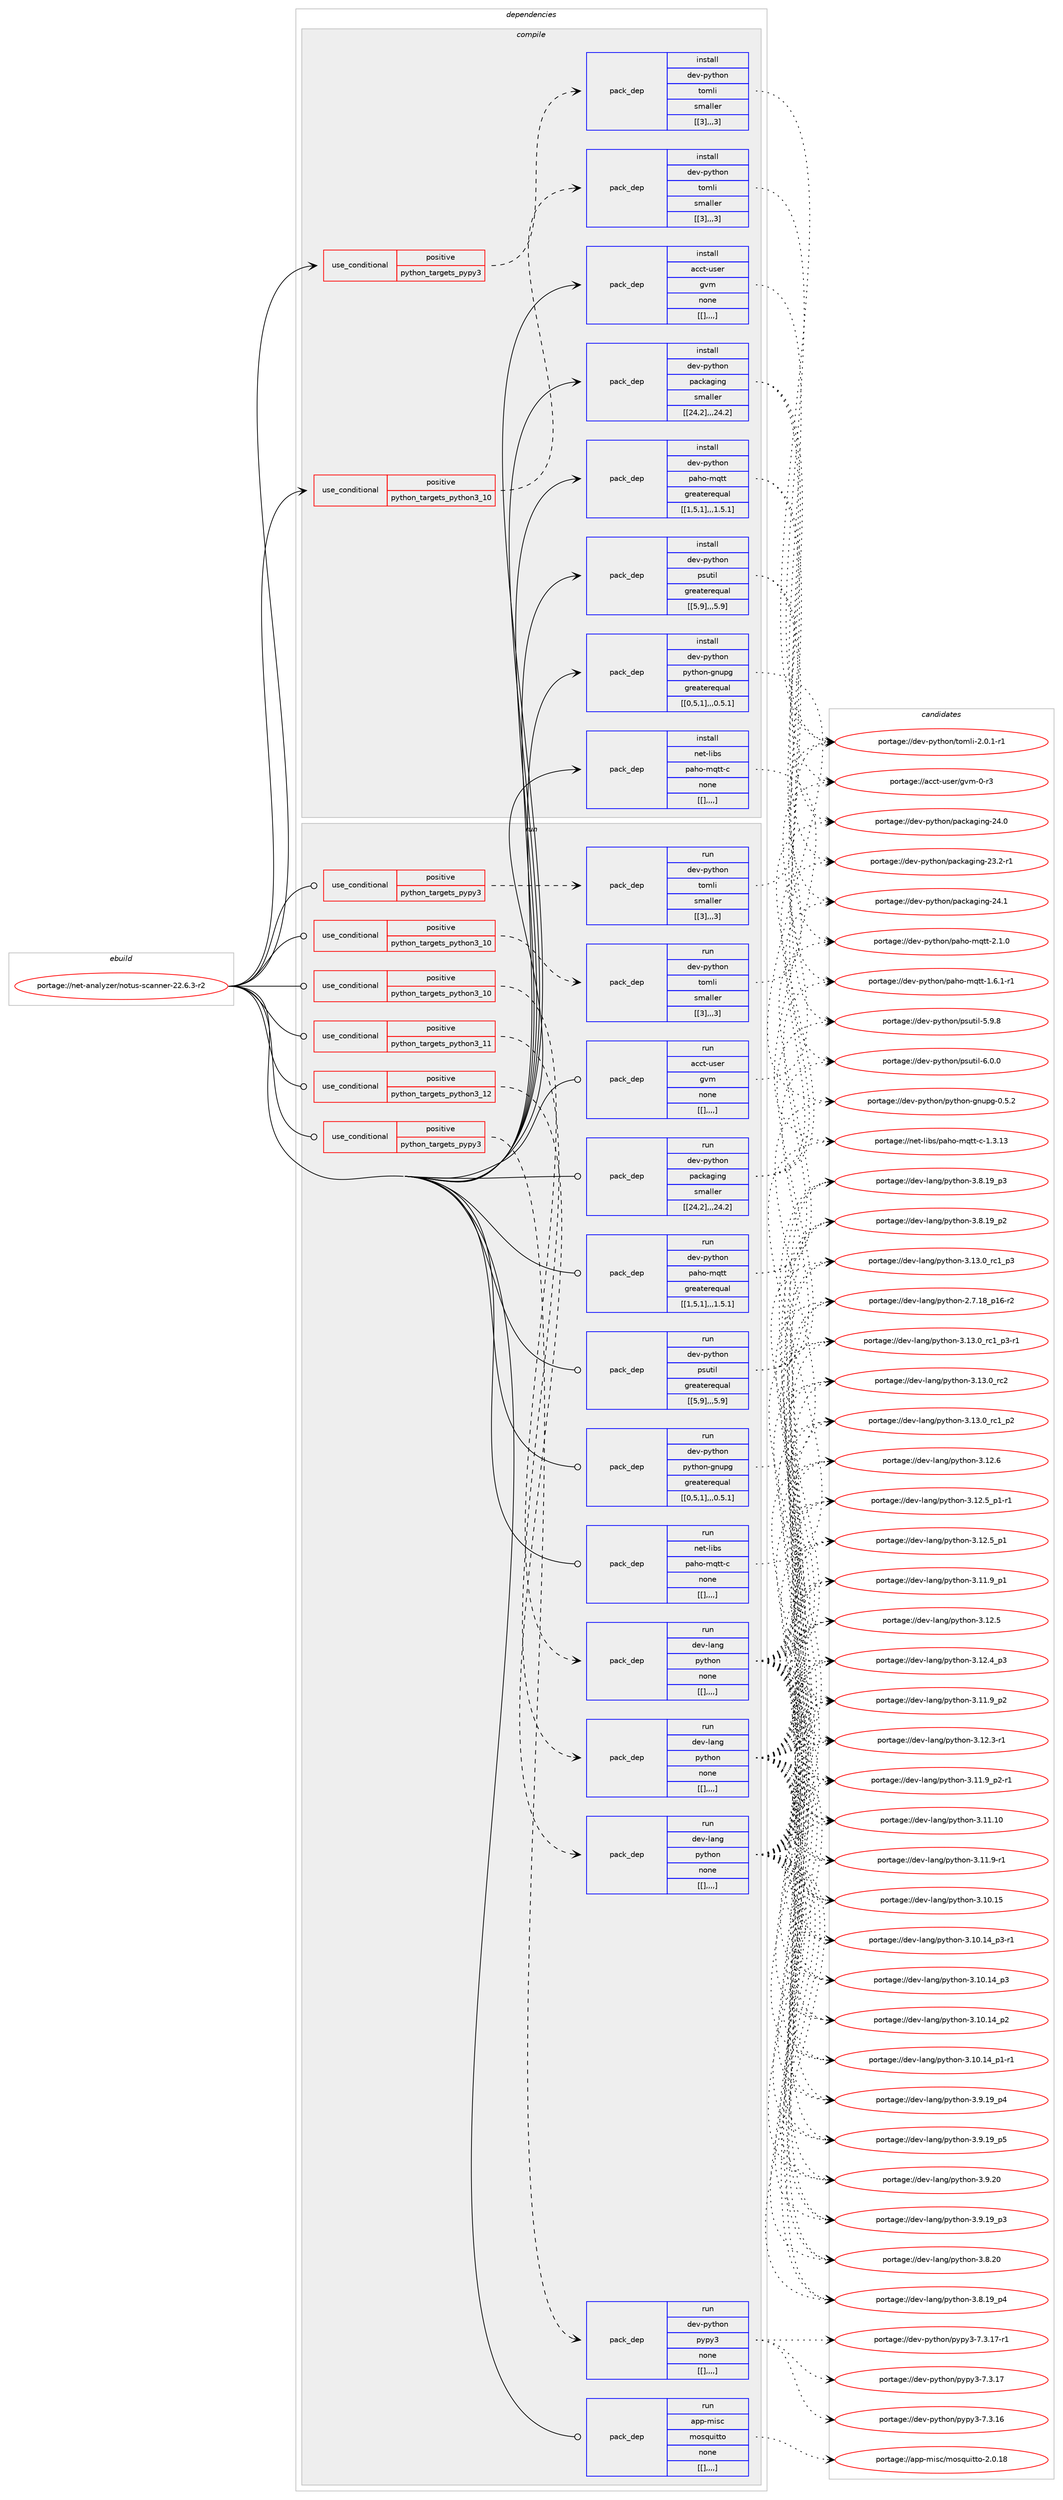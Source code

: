 digraph prolog {

# *************
# Graph options
# *************

newrank=true;
concentrate=true;
compound=true;
graph [rankdir=LR,fontname=Helvetica,fontsize=10,ranksep=1.5];#, ranksep=2.5, nodesep=0.2];
edge  [arrowhead=vee];
node  [fontname=Helvetica,fontsize=10];

# **********
# The ebuild
# **********

subgraph cluster_leftcol {
color=gray;
label=<<i>ebuild</i>>;
id [label="portage://net-analyzer/notus-scanner-22.6.3-r2", color=red, width=4, href="../net-analyzer/notus-scanner-22.6.3-r2.svg"];
}

# ****************
# The dependencies
# ****************

subgraph cluster_midcol {
color=gray;
label=<<i>dependencies</i>>;
subgraph cluster_compile {
fillcolor="#eeeeee";
style=filled;
label=<<i>compile</i>>;
subgraph cond92587 {
dependency359315 [label=<<TABLE BORDER="0" CELLBORDER="1" CELLSPACING="0" CELLPADDING="4"><TR><TD ROWSPAN="3" CELLPADDING="10">use_conditional</TD></TR><TR><TD>positive</TD></TR><TR><TD>python_targets_pypy3</TD></TR></TABLE>>, shape=none, color=red];
subgraph pack263984 {
dependency359316 [label=<<TABLE BORDER="0" CELLBORDER="1" CELLSPACING="0" CELLPADDING="4" WIDTH="220"><TR><TD ROWSPAN="6" CELLPADDING="30">pack_dep</TD></TR><TR><TD WIDTH="110">install</TD></TR><TR><TD>dev-python</TD></TR><TR><TD>tomli</TD></TR><TR><TD>smaller</TD></TR><TR><TD>[[3],,,3]</TD></TR></TABLE>>, shape=none, color=blue];
}
dependency359315:e -> dependency359316:w [weight=20,style="dashed",arrowhead="vee"];
}
id:e -> dependency359315:w [weight=20,style="solid",arrowhead="vee"];
subgraph cond92588 {
dependency359317 [label=<<TABLE BORDER="0" CELLBORDER="1" CELLSPACING="0" CELLPADDING="4"><TR><TD ROWSPAN="3" CELLPADDING="10">use_conditional</TD></TR><TR><TD>positive</TD></TR><TR><TD>python_targets_python3_10</TD></TR></TABLE>>, shape=none, color=red];
subgraph pack263985 {
dependency359318 [label=<<TABLE BORDER="0" CELLBORDER="1" CELLSPACING="0" CELLPADDING="4" WIDTH="220"><TR><TD ROWSPAN="6" CELLPADDING="30">pack_dep</TD></TR><TR><TD WIDTH="110">install</TD></TR><TR><TD>dev-python</TD></TR><TR><TD>tomli</TD></TR><TR><TD>smaller</TD></TR><TR><TD>[[3],,,3]</TD></TR></TABLE>>, shape=none, color=blue];
}
dependency359317:e -> dependency359318:w [weight=20,style="dashed",arrowhead="vee"];
}
id:e -> dependency359317:w [weight=20,style="solid",arrowhead="vee"];
subgraph pack263986 {
dependency359319 [label=<<TABLE BORDER="0" CELLBORDER="1" CELLSPACING="0" CELLPADDING="4" WIDTH="220"><TR><TD ROWSPAN="6" CELLPADDING="30">pack_dep</TD></TR><TR><TD WIDTH="110">install</TD></TR><TR><TD>acct-user</TD></TR><TR><TD>gvm</TD></TR><TR><TD>none</TD></TR><TR><TD>[[],,,,]</TD></TR></TABLE>>, shape=none, color=blue];
}
id:e -> dependency359319:w [weight=20,style="solid",arrowhead="vee"];
subgraph pack263987 {
dependency359320 [label=<<TABLE BORDER="0" CELLBORDER="1" CELLSPACING="0" CELLPADDING="4" WIDTH="220"><TR><TD ROWSPAN="6" CELLPADDING="30">pack_dep</TD></TR><TR><TD WIDTH="110">install</TD></TR><TR><TD>dev-python</TD></TR><TR><TD>packaging</TD></TR><TR><TD>smaller</TD></TR><TR><TD>[[24,2],,,24.2]</TD></TR></TABLE>>, shape=none, color=blue];
}
id:e -> dependency359320:w [weight=20,style="solid",arrowhead="vee"];
subgraph pack263988 {
dependency359321 [label=<<TABLE BORDER="0" CELLBORDER="1" CELLSPACING="0" CELLPADDING="4" WIDTH="220"><TR><TD ROWSPAN="6" CELLPADDING="30">pack_dep</TD></TR><TR><TD WIDTH="110">install</TD></TR><TR><TD>dev-python</TD></TR><TR><TD>paho-mqtt</TD></TR><TR><TD>greaterequal</TD></TR><TR><TD>[[1,5,1],,,1.5.1]</TD></TR></TABLE>>, shape=none, color=blue];
}
id:e -> dependency359321:w [weight=20,style="solid",arrowhead="vee"];
subgraph pack263989 {
dependency359322 [label=<<TABLE BORDER="0" CELLBORDER="1" CELLSPACING="0" CELLPADDING="4" WIDTH="220"><TR><TD ROWSPAN="6" CELLPADDING="30">pack_dep</TD></TR><TR><TD WIDTH="110">install</TD></TR><TR><TD>dev-python</TD></TR><TR><TD>psutil</TD></TR><TR><TD>greaterequal</TD></TR><TR><TD>[[5,9],,,5.9]</TD></TR></TABLE>>, shape=none, color=blue];
}
id:e -> dependency359322:w [weight=20,style="solid",arrowhead="vee"];
subgraph pack263990 {
dependency359323 [label=<<TABLE BORDER="0" CELLBORDER="1" CELLSPACING="0" CELLPADDING="4" WIDTH="220"><TR><TD ROWSPAN="6" CELLPADDING="30">pack_dep</TD></TR><TR><TD WIDTH="110">install</TD></TR><TR><TD>dev-python</TD></TR><TR><TD>python-gnupg</TD></TR><TR><TD>greaterequal</TD></TR><TR><TD>[[0,5,1],,,0.5.1]</TD></TR></TABLE>>, shape=none, color=blue];
}
id:e -> dependency359323:w [weight=20,style="solid",arrowhead="vee"];
subgraph pack263991 {
dependency359324 [label=<<TABLE BORDER="0" CELLBORDER="1" CELLSPACING="0" CELLPADDING="4" WIDTH="220"><TR><TD ROWSPAN="6" CELLPADDING="30">pack_dep</TD></TR><TR><TD WIDTH="110">install</TD></TR><TR><TD>net-libs</TD></TR><TR><TD>paho-mqtt-c</TD></TR><TR><TD>none</TD></TR><TR><TD>[[],,,,]</TD></TR></TABLE>>, shape=none, color=blue];
}
id:e -> dependency359324:w [weight=20,style="solid",arrowhead="vee"];
}
subgraph cluster_compileandrun {
fillcolor="#eeeeee";
style=filled;
label=<<i>compile and run</i>>;
}
subgraph cluster_run {
fillcolor="#eeeeee";
style=filled;
label=<<i>run</i>>;
subgraph cond92589 {
dependency359325 [label=<<TABLE BORDER="0" CELLBORDER="1" CELLSPACING="0" CELLPADDING="4"><TR><TD ROWSPAN="3" CELLPADDING="10">use_conditional</TD></TR><TR><TD>positive</TD></TR><TR><TD>python_targets_pypy3</TD></TR></TABLE>>, shape=none, color=red];
subgraph pack263992 {
dependency359326 [label=<<TABLE BORDER="0" CELLBORDER="1" CELLSPACING="0" CELLPADDING="4" WIDTH="220"><TR><TD ROWSPAN="6" CELLPADDING="30">pack_dep</TD></TR><TR><TD WIDTH="110">run</TD></TR><TR><TD>dev-python</TD></TR><TR><TD>pypy3</TD></TR><TR><TD>none</TD></TR><TR><TD>[[],,,,]</TD></TR></TABLE>>, shape=none, color=blue];
}
dependency359325:e -> dependency359326:w [weight=20,style="dashed",arrowhead="vee"];
}
id:e -> dependency359325:w [weight=20,style="solid",arrowhead="odot"];
subgraph cond92590 {
dependency359327 [label=<<TABLE BORDER="0" CELLBORDER="1" CELLSPACING="0" CELLPADDING="4"><TR><TD ROWSPAN="3" CELLPADDING="10">use_conditional</TD></TR><TR><TD>positive</TD></TR><TR><TD>python_targets_pypy3</TD></TR></TABLE>>, shape=none, color=red];
subgraph pack263993 {
dependency359328 [label=<<TABLE BORDER="0" CELLBORDER="1" CELLSPACING="0" CELLPADDING="4" WIDTH="220"><TR><TD ROWSPAN="6" CELLPADDING="30">pack_dep</TD></TR><TR><TD WIDTH="110">run</TD></TR><TR><TD>dev-python</TD></TR><TR><TD>tomli</TD></TR><TR><TD>smaller</TD></TR><TR><TD>[[3],,,3]</TD></TR></TABLE>>, shape=none, color=blue];
}
dependency359327:e -> dependency359328:w [weight=20,style="dashed",arrowhead="vee"];
}
id:e -> dependency359327:w [weight=20,style="solid",arrowhead="odot"];
subgraph cond92591 {
dependency359329 [label=<<TABLE BORDER="0" CELLBORDER="1" CELLSPACING="0" CELLPADDING="4"><TR><TD ROWSPAN="3" CELLPADDING="10">use_conditional</TD></TR><TR><TD>positive</TD></TR><TR><TD>python_targets_python3_10</TD></TR></TABLE>>, shape=none, color=red];
subgraph pack263994 {
dependency359330 [label=<<TABLE BORDER="0" CELLBORDER="1" CELLSPACING="0" CELLPADDING="4" WIDTH="220"><TR><TD ROWSPAN="6" CELLPADDING="30">pack_dep</TD></TR><TR><TD WIDTH="110">run</TD></TR><TR><TD>dev-lang</TD></TR><TR><TD>python</TD></TR><TR><TD>none</TD></TR><TR><TD>[[],,,,]</TD></TR></TABLE>>, shape=none, color=blue];
}
dependency359329:e -> dependency359330:w [weight=20,style="dashed",arrowhead="vee"];
}
id:e -> dependency359329:w [weight=20,style="solid",arrowhead="odot"];
subgraph cond92592 {
dependency359331 [label=<<TABLE BORDER="0" CELLBORDER="1" CELLSPACING="0" CELLPADDING="4"><TR><TD ROWSPAN="3" CELLPADDING="10">use_conditional</TD></TR><TR><TD>positive</TD></TR><TR><TD>python_targets_python3_10</TD></TR></TABLE>>, shape=none, color=red];
subgraph pack263995 {
dependency359332 [label=<<TABLE BORDER="0" CELLBORDER="1" CELLSPACING="0" CELLPADDING="4" WIDTH="220"><TR><TD ROWSPAN="6" CELLPADDING="30">pack_dep</TD></TR><TR><TD WIDTH="110">run</TD></TR><TR><TD>dev-python</TD></TR><TR><TD>tomli</TD></TR><TR><TD>smaller</TD></TR><TR><TD>[[3],,,3]</TD></TR></TABLE>>, shape=none, color=blue];
}
dependency359331:e -> dependency359332:w [weight=20,style="dashed",arrowhead="vee"];
}
id:e -> dependency359331:w [weight=20,style="solid",arrowhead="odot"];
subgraph cond92593 {
dependency359333 [label=<<TABLE BORDER="0" CELLBORDER="1" CELLSPACING="0" CELLPADDING="4"><TR><TD ROWSPAN="3" CELLPADDING="10">use_conditional</TD></TR><TR><TD>positive</TD></TR><TR><TD>python_targets_python3_11</TD></TR></TABLE>>, shape=none, color=red];
subgraph pack263996 {
dependency359334 [label=<<TABLE BORDER="0" CELLBORDER="1" CELLSPACING="0" CELLPADDING="4" WIDTH="220"><TR><TD ROWSPAN="6" CELLPADDING="30">pack_dep</TD></TR><TR><TD WIDTH="110">run</TD></TR><TR><TD>dev-lang</TD></TR><TR><TD>python</TD></TR><TR><TD>none</TD></TR><TR><TD>[[],,,,]</TD></TR></TABLE>>, shape=none, color=blue];
}
dependency359333:e -> dependency359334:w [weight=20,style="dashed",arrowhead="vee"];
}
id:e -> dependency359333:w [weight=20,style="solid",arrowhead="odot"];
subgraph cond92594 {
dependency359335 [label=<<TABLE BORDER="0" CELLBORDER="1" CELLSPACING="0" CELLPADDING="4"><TR><TD ROWSPAN="3" CELLPADDING="10">use_conditional</TD></TR><TR><TD>positive</TD></TR><TR><TD>python_targets_python3_12</TD></TR></TABLE>>, shape=none, color=red];
subgraph pack263997 {
dependency359336 [label=<<TABLE BORDER="0" CELLBORDER="1" CELLSPACING="0" CELLPADDING="4" WIDTH="220"><TR><TD ROWSPAN="6" CELLPADDING="30">pack_dep</TD></TR><TR><TD WIDTH="110">run</TD></TR><TR><TD>dev-lang</TD></TR><TR><TD>python</TD></TR><TR><TD>none</TD></TR><TR><TD>[[],,,,]</TD></TR></TABLE>>, shape=none, color=blue];
}
dependency359335:e -> dependency359336:w [weight=20,style="dashed",arrowhead="vee"];
}
id:e -> dependency359335:w [weight=20,style="solid",arrowhead="odot"];
subgraph pack263998 {
dependency359337 [label=<<TABLE BORDER="0" CELLBORDER="1" CELLSPACING="0" CELLPADDING="4" WIDTH="220"><TR><TD ROWSPAN="6" CELLPADDING="30">pack_dep</TD></TR><TR><TD WIDTH="110">run</TD></TR><TR><TD>acct-user</TD></TR><TR><TD>gvm</TD></TR><TR><TD>none</TD></TR><TR><TD>[[],,,,]</TD></TR></TABLE>>, shape=none, color=blue];
}
id:e -> dependency359337:w [weight=20,style="solid",arrowhead="odot"];
subgraph pack263999 {
dependency359338 [label=<<TABLE BORDER="0" CELLBORDER="1" CELLSPACING="0" CELLPADDING="4" WIDTH="220"><TR><TD ROWSPAN="6" CELLPADDING="30">pack_dep</TD></TR><TR><TD WIDTH="110">run</TD></TR><TR><TD>app-misc</TD></TR><TR><TD>mosquitto</TD></TR><TR><TD>none</TD></TR><TR><TD>[[],,,,]</TD></TR></TABLE>>, shape=none, color=blue];
}
id:e -> dependency359338:w [weight=20,style="solid",arrowhead="odot"];
subgraph pack264000 {
dependency359339 [label=<<TABLE BORDER="0" CELLBORDER="1" CELLSPACING="0" CELLPADDING="4" WIDTH="220"><TR><TD ROWSPAN="6" CELLPADDING="30">pack_dep</TD></TR><TR><TD WIDTH="110">run</TD></TR><TR><TD>dev-python</TD></TR><TR><TD>packaging</TD></TR><TR><TD>smaller</TD></TR><TR><TD>[[24,2],,,24.2]</TD></TR></TABLE>>, shape=none, color=blue];
}
id:e -> dependency359339:w [weight=20,style="solid",arrowhead="odot"];
subgraph pack264001 {
dependency359340 [label=<<TABLE BORDER="0" CELLBORDER="1" CELLSPACING="0" CELLPADDING="4" WIDTH="220"><TR><TD ROWSPAN="6" CELLPADDING="30">pack_dep</TD></TR><TR><TD WIDTH="110">run</TD></TR><TR><TD>dev-python</TD></TR><TR><TD>paho-mqtt</TD></TR><TR><TD>greaterequal</TD></TR><TR><TD>[[1,5,1],,,1.5.1]</TD></TR></TABLE>>, shape=none, color=blue];
}
id:e -> dependency359340:w [weight=20,style="solid",arrowhead="odot"];
subgraph pack264002 {
dependency359341 [label=<<TABLE BORDER="0" CELLBORDER="1" CELLSPACING="0" CELLPADDING="4" WIDTH="220"><TR><TD ROWSPAN="6" CELLPADDING="30">pack_dep</TD></TR><TR><TD WIDTH="110">run</TD></TR><TR><TD>dev-python</TD></TR><TR><TD>psutil</TD></TR><TR><TD>greaterequal</TD></TR><TR><TD>[[5,9],,,5.9]</TD></TR></TABLE>>, shape=none, color=blue];
}
id:e -> dependency359341:w [weight=20,style="solid",arrowhead="odot"];
subgraph pack264003 {
dependency359342 [label=<<TABLE BORDER="0" CELLBORDER="1" CELLSPACING="0" CELLPADDING="4" WIDTH="220"><TR><TD ROWSPAN="6" CELLPADDING="30">pack_dep</TD></TR><TR><TD WIDTH="110">run</TD></TR><TR><TD>dev-python</TD></TR><TR><TD>python-gnupg</TD></TR><TR><TD>greaterequal</TD></TR><TR><TD>[[0,5,1],,,0.5.1]</TD></TR></TABLE>>, shape=none, color=blue];
}
id:e -> dependency359342:w [weight=20,style="solid",arrowhead="odot"];
subgraph pack264004 {
dependency359343 [label=<<TABLE BORDER="0" CELLBORDER="1" CELLSPACING="0" CELLPADDING="4" WIDTH="220"><TR><TD ROWSPAN="6" CELLPADDING="30">pack_dep</TD></TR><TR><TD WIDTH="110">run</TD></TR><TR><TD>net-libs</TD></TR><TR><TD>paho-mqtt-c</TD></TR><TR><TD>none</TD></TR><TR><TD>[[],,,,]</TD></TR></TABLE>>, shape=none, color=blue];
}
id:e -> dependency359343:w [weight=20,style="solid",arrowhead="odot"];
}
}

# **************
# The candidates
# **************

subgraph cluster_choices {
rank=same;
color=gray;
label=<<i>candidates</i>>;

subgraph choice263984 {
color=black;
nodesep=1;
choice10010111845112121116104111110471161111091081054550464846494511449 [label="portage://dev-python/tomli-2.0.1-r1", color=red, width=4,href="../dev-python/tomli-2.0.1-r1.svg"];
dependency359316:e -> choice10010111845112121116104111110471161111091081054550464846494511449:w [style=dotted,weight="100"];
}
subgraph choice263985 {
color=black;
nodesep=1;
choice10010111845112121116104111110471161111091081054550464846494511449 [label="portage://dev-python/tomli-2.0.1-r1", color=red, width=4,href="../dev-python/tomli-2.0.1-r1.svg"];
dependency359318:e -> choice10010111845112121116104111110471161111091081054550464846494511449:w [style=dotted,weight="100"];
}
subgraph choice263986 {
color=black;
nodesep=1;
choice979999116451171151011144710311810945484511451 [label="portage://acct-user/gvm-0-r3", color=red, width=4,href="../acct-user/gvm-0-r3.svg"];
dependency359319:e -> choice979999116451171151011144710311810945484511451:w [style=dotted,weight="100"];
}
subgraph choice263987 {
color=black;
nodesep=1;
choice10010111845112121116104111110471129799107971031051101034550524649 [label="portage://dev-python/packaging-24.1", color=red, width=4,href="../dev-python/packaging-24.1.svg"];
choice10010111845112121116104111110471129799107971031051101034550524648 [label="portage://dev-python/packaging-24.0", color=red, width=4,href="../dev-python/packaging-24.0.svg"];
choice100101118451121211161041111104711297991079710310511010345505146504511449 [label="portage://dev-python/packaging-23.2-r1", color=red, width=4,href="../dev-python/packaging-23.2-r1.svg"];
dependency359320:e -> choice10010111845112121116104111110471129799107971031051101034550524649:w [style=dotted,weight="100"];
dependency359320:e -> choice10010111845112121116104111110471129799107971031051101034550524648:w [style=dotted,weight="100"];
dependency359320:e -> choice100101118451121211161041111104711297991079710310511010345505146504511449:w [style=dotted,weight="100"];
}
subgraph choice263988 {
color=black;
nodesep=1;
choice10010111845112121116104111110471129710411145109113116116455046494648 [label="portage://dev-python/paho-mqtt-2.1.0", color=red, width=4,href="../dev-python/paho-mqtt-2.1.0.svg"];
choice100101118451121211161041111104711297104111451091131161164549465446494511449 [label="portage://dev-python/paho-mqtt-1.6.1-r1", color=red, width=4,href="../dev-python/paho-mqtt-1.6.1-r1.svg"];
dependency359321:e -> choice10010111845112121116104111110471129710411145109113116116455046494648:w [style=dotted,weight="100"];
dependency359321:e -> choice100101118451121211161041111104711297104111451091131161164549465446494511449:w [style=dotted,weight="100"];
}
subgraph choice263989 {
color=black;
nodesep=1;
choice1001011184511212111610411111047112115117116105108455446484648 [label="portage://dev-python/psutil-6.0.0", color=red, width=4,href="../dev-python/psutil-6.0.0.svg"];
choice1001011184511212111610411111047112115117116105108455346574656 [label="portage://dev-python/psutil-5.9.8", color=red, width=4,href="../dev-python/psutil-5.9.8.svg"];
dependency359322:e -> choice1001011184511212111610411111047112115117116105108455446484648:w [style=dotted,weight="100"];
dependency359322:e -> choice1001011184511212111610411111047112115117116105108455346574656:w [style=dotted,weight="100"];
}
subgraph choice263990 {
color=black;
nodesep=1;
choice100101118451121211161041111104711212111610411111045103110117112103454846534650 [label="portage://dev-python/python-gnupg-0.5.2", color=red, width=4,href="../dev-python/python-gnupg-0.5.2.svg"];
dependency359323:e -> choice100101118451121211161041111104711212111610411111045103110117112103454846534650:w [style=dotted,weight="100"];
}
subgraph choice263991 {
color=black;
nodesep=1;
choice1101011164510810598115471129710411145109113116116459945494651464951 [label="portage://net-libs/paho-mqtt-c-1.3.13", color=red, width=4,href="../net-libs/paho-mqtt-c-1.3.13.svg"];
dependency359324:e -> choice1101011164510810598115471129710411145109113116116459945494651464951:w [style=dotted,weight="100"];
}
subgraph choice263992 {
color=black;
nodesep=1;
choice100101118451121211161041111104711212111212151455546514649554511449 [label="portage://dev-python/pypy3-7.3.17-r1", color=red, width=4,href="../dev-python/pypy3-7.3.17-r1.svg"];
choice10010111845112121116104111110471121211121215145554651464955 [label="portage://dev-python/pypy3-7.3.17", color=red, width=4,href="../dev-python/pypy3-7.3.17.svg"];
choice10010111845112121116104111110471121211121215145554651464954 [label="portage://dev-python/pypy3-7.3.16", color=red, width=4,href="../dev-python/pypy3-7.3.16.svg"];
dependency359326:e -> choice100101118451121211161041111104711212111212151455546514649554511449:w [style=dotted,weight="100"];
dependency359326:e -> choice10010111845112121116104111110471121211121215145554651464955:w [style=dotted,weight="100"];
dependency359326:e -> choice10010111845112121116104111110471121211121215145554651464954:w [style=dotted,weight="100"];
}
subgraph choice263993 {
color=black;
nodesep=1;
choice10010111845112121116104111110471161111091081054550464846494511449 [label="portage://dev-python/tomli-2.0.1-r1", color=red, width=4,href="../dev-python/tomli-2.0.1-r1.svg"];
dependency359328:e -> choice10010111845112121116104111110471161111091081054550464846494511449:w [style=dotted,weight="100"];
}
subgraph choice263994 {
color=black;
nodesep=1;
choice10010111845108971101034711212111610411111045514649514648951149950 [label="portage://dev-lang/python-3.13.0_rc2", color=red, width=4,href="../dev-lang/python-3.13.0_rc2.svg"];
choice1001011184510897110103471121211161041111104551464951464895114994995112514511449 [label="portage://dev-lang/python-3.13.0_rc1_p3-r1", color=red, width=4,href="../dev-lang/python-3.13.0_rc1_p3-r1.svg"];
choice100101118451089711010347112121116104111110455146495146489511499499511251 [label="portage://dev-lang/python-3.13.0_rc1_p3", color=red, width=4,href="../dev-lang/python-3.13.0_rc1_p3.svg"];
choice100101118451089711010347112121116104111110455146495146489511499499511250 [label="portage://dev-lang/python-3.13.0_rc1_p2", color=red, width=4,href="../dev-lang/python-3.13.0_rc1_p2.svg"];
choice10010111845108971101034711212111610411111045514649504654 [label="portage://dev-lang/python-3.12.6", color=red, width=4,href="../dev-lang/python-3.12.6.svg"];
choice1001011184510897110103471121211161041111104551464950465395112494511449 [label="portage://dev-lang/python-3.12.5_p1-r1", color=red, width=4,href="../dev-lang/python-3.12.5_p1-r1.svg"];
choice100101118451089711010347112121116104111110455146495046539511249 [label="portage://dev-lang/python-3.12.5_p1", color=red, width=4,href="../dev-lang/python-3.12.5_p1.svg"];
choice10010111845108971101034711212111610411111045514649504653 [label="portage://dev-lang/python-3.12.5", color=red, width=4,href="../dev-lang/python-3.12.5.svg"];
choice100101118451089711010347112121116104111110455146495046529511251 [label="portage://dev-lang/python-3.12.4_p3", color=red, width=4,href="../dev-lang/python-3.12.4_p3.svg"];
choice100101118451089711010347112121116104111110455146495046514511449 [label="portage://dev-lang/python-3.12.3-r1", color=red, width=4,href="../dev-lang/python-3.12.3-r1.svg"];
choice1001011184510897110103471121211161041111104551464949464948 [label="portage://dev-lang/python-3.11.10", color=red, width=4,href="../dev-lang/python-3.11.10.svg"];
choice1001011184510897110103471121211161041111104551464949465795112504511449 [label="portage://dev-lang/python-3.11.9_p2-r1", color=red, width=4,href="../dev-lang/python-3.11.9_p2-r1.svg"];
choice100101118451089711010347112121116104111110455146494946579511250 [label="portage://dev-lang/python-3.11.9_p2", color=red, width=4,href="../dev-lang/python-3.11.9_p2.svg"];
choice100101118451089711010347112121116104111110455146494946579511249 [label="portage://dev-lang/python-3.11.9_p1", color=red, width=4,href="../dev-lang/python-3.11.9_p1.svg"];
choice100101118451089711010347112121116104111110455146494946574511449 [label="portage://dev-lang/python-3.11.9-r1", color=red, width=4,href="../dev-lang/python-3.11.9-r1.svg"];
choice1001011184510897110103471121211161041111104551464948464953 [label="portage://dev-lang/python-3.10.15", color=red, width=4,href="../dev-lang/python-3.10.15.svg"];
choice100101118451089711010347112121116104111110455146494846495295112514511449 [label="portage://dev-lang/python-3.10.14_p3-r1", color=red, width=4,href="../dev-lang/python-3.10.14_p3-r1.svg"];
choice10010111845108971101034711212111610411111045514649484649529511251 [label="portage://dev-lang/python-3.10.14_p3", color=red, width=4,href="../dev-lang/python-3.10.14_p3.svg"];
choice10010111845108971101034711212111610411111045514649484649529511250 [label="portage://dev-lang/python-3.10.14_p2", color=red, width=4,href="../dev-lang/python-3.10.14_p2.svg"];
choice100101118451089711010347112121116104111110455146494846495295112494511449 [label="portage://dev-lang/python-3.10.14_p1-r1", color=red, width=4,href="../dev-lang/python-3.10.14_p1-r1.svg"];
choice10010111845108971101034711212111610411111045514657465048 [label="portage://dev-lang/python-3.9.20", color=red, width=4,href="../dev-lang/python-3.9.20.svg"];
choice100101118451089711010347112121116104111110455146574649579511253 [label="portage://dev-lang/python-3.9.19_p5", color=red, width=4,href="../dev-lang/python-3.9.19_p5.svg"];
choice100101118451089711010347112121116104111110455146574649579511252 [label="portage://dev-lang/python-3.9.19_p4", color=red, width=4,href="../dev-lang/python-3.9.19_p4.svg"];
choice100101118451089711010347112121116104111110455146574649579511251 [label="portage://dev-lang/python-3.9.19_p3", color=red, width=4,href="../dev-lang/python-3.9.19_p3.svg"];
choice10010111845108971101034711212111610411111045514656465048 [label="portage://dev-lang/python-3.8.20", color=red, width=4,href="../dev-lang/python-3.8.20.svg"];
choice100101118451089711010347112121116104111110455146564649579511252 [label="portage://dev-lang/python-3.8.19_p4", color=red, width=4,href="../dev-lang/python-3.8.19_p4.svg"];
choice100101118451089711010347112121116104111110455146564649579511251 [label="portage://dev-lang/python-3.8.19_p3", color=red, width=4,href="../dev-lang/python-3.8.19_p3.svg"];
choice100101118451089711010347112121116104111110455146564649579511250 [label="portage://dev-lang/python-3.8.19_p2", color=red, width=4,href="../dev-lang/python-3.8.19_p2.svg"];
choice100101118451089711010347112121116104111110455046554649569511249544511450 [label="portage://dev-lang/python-2.7.18_p16-r2", color=red, width=4,href="../dev-lang/python-2.7.18_p16-r2.svg"];
dependency359330:e -> choice10010111845108971101034711212111610411111045514649514648951149950:w [style=dotted,weight="100"];
dependency359330:e -> choice1001011184510897110103471121211161041111104551464951464895114994995112514511449:w [style=dotted,weight="100"];
dependency359330:e -> choice100101118451089711010347112121116104111110455146495146489511499499511251:w [style=dotted,weight="100"];
dependency359330:e -> choice100101118451089711010347112121116104111110455146495146489511499499511250:w [style=dotted,weight="100"];
dependency359330:e -> choice10010111845108971101034711212111610411111045514649504654:w [style=dotted,weight="100"];
dependency359330:e -> choice1001011184510897110103471121211161041111104551464950465395112494511449:w [style=dotted,weight="100"];
dependency359330:e -> choice100101118451089711010347112121116104111110455146495046539511249:w [style=dotted,weight="100"];
dependency359330:e -> choice10010111845108971101034711212111610411111045514649504653:w [style=dotted,weight="100"];
dependency359330:e -> choice100101118451089711010347112121116104111110455146495046529511251:w [style=dotted,weight="100"];
dependency359330:e -> choice100101118451089711010347112121116104111110455146495046514511449:w [style=dotted,weight="100"];
dependency359330:e -> choice1001011184510897110103471121211161041111104551464949464948:w [style=dotted,weight="100"];
dependency359330:e -> choice1001011184510897110103471121211161041111104551464949465795112504511449:w [style=dotted,weight="100"];
dependency359330:e -> choice100101118451089711010347112121116104111110455146494946579511250:w [style=dotted,weight="100"];
dependency359330:e -> choice100101118451089711010347112121116104111110455146494946579511249:w [style=dotted,weight="100"];
dependency359330:e -> choice100101118451089711010347112121116104111110455146494946574511449:w [style=dotted,weight="100"];
dependency359330:e -> choice1001011184510897110103471121211161041111104551464948464953:w [style=dotted,weight="100"];
dependency359330:e -> choice100101118451089711010347112121116104111110455146494846495295112514511449:w [style=dotted,weight="100"];
dependency359330:e -> choice10010111845108971101034711212111610411111045514649484649529511251:w [style=dotted,weight="100"];
dependency359330:e -> choice10010111845108971101034711212111610411111045514649484649529511250:w [style=dotted,weight="100"];
dependency359330:e -> choice100101118451089711010347112121116104111110455146494846495295112494511449:w [style=dotted,weight="100"];
dependency359330:e -> choice10010111845108971101034711212111610411111045514657465048:w [style=dotted,weight="100"];
dependency359330:e -> choice100101118451089711010347112121116104111110455146574649579511253:w [style=dotted,weight="100"];
dependency359330:e -> choice100101118451089711010347112121116104111110455146574649579511252:w [style=dotted,weight="100"];
dependency359330:e -> choice100101118451089711010347112121116104111110455146574649579511251:w [style=dotted,weight="100"];
dependency359330:e -> choice10010111845108971101034711212111610411111045514656465048:w [style=dotted,weight="100"];
dependency359330:e -> choice100101118451089711010347112121116104111110455146564649579511252:w [style=dotted,weight="100"];
dependency359330:e -> choice100101118451089711010347112121116104111110455146564649579511251:w [style=dotted,weight="100"];
dependency359330:e -> choice100101118451089711010347112121116104111110455146564649579511250:w [style=dotted,weight="100"];
dependency359330:e -> choice100101118451089711010347112121116104111110455046554649569511249544511450:w [style=dotted,weight="100"];
}
subgraph choice263995 {
color=black;
nodesep=1;
choice10010111845112121116104111110471161111091081054550464846494511449 [label="portage://dev-python/tomli-2.0.1-r1", color=red, width=4,href="../dev-python/tomli-2.0.1-r1.svg"];
dependency359332:e -> choice10010111845112121116104111110471161111091081054550464846494511449:w [style=dotted,weight="100"];
}
subgraph choice263996 {
color=black;
nodesep=1;
choice10010111845108971101034711212111610411111045514649514648951149950 [label="portage://dev-lang/python-3.13.0_rc2", color=red, width=4,href="../dev-lang/python-3.13.0_rc2.svg"];
choice1001011184510897110103471121211161041111104551464951464895114994995112514511449 [label="portage://dev-lang/python-3.13.0_rc1_p3-r1", color=red, width=4,href="../dev-lang/python-3.13.0_rc1_p3-r1.svg"];
choice100101118451089711010347112121116104111110455146495146489511499499511251 [label="portage://dev-lang/python-3.13.0_rc1_p3", color=red, width=4,href="../dev-lang/python-3.13.0_rc1_p3.svg"];
choice100101118451089711010347112121116104111110455146495146489511499499511250 [label="portage://dev-lang/python-3.13.0_rc1_p2", color=red, width=4,href="../dev-lang/python-3.13.0_rc1_p2.svg"];
choice10010111845108971101034711212111610411111045514649504654 [label="portage://dev-lang/python-3.12.6", color=red, width=4,href="../dev-lang/python-3.12.6.svg"];
choice1001011184510897110103471121211161041111104551464950465395112494511449 [label="portage://dev-lang/python-3.12.5_p1-r1", color=red, width=4,href="../dev-lang/python-3.12.5_p1-r1.svg"];
choice100101118451089711010347112121116104111110455146495046539511249 [label="portage://dev-lang/python-3.12.5_p1", color=red, width=4,href="../dev-lang/python-3.12.5_p1.svg"];
choice10010111845108971101034711212111610411111045514649504653 [label="portage://dev-lang/python-3.12.5", color=red, width=4,href="../dev-lang/python-3.12.5.svg"];
choice100101118451089711010347112121116104111110455146495046529511251 [label="portage://dev-lang/python-3.12.4_p3", color=red, width=4,href="../dev-lang/python-3.12.4_p3.svg"];
choice100101118451089711010347112121116104111110455146495046514511449 [label="portage://dev-lang/python-3.12.3-r1", color=red, width=4,href="../dev-lang/python-3.12.3-r1.svg"];
choice1001011184510897110103471121211161041111104551464949464948 [label="portage://dev-lang/python-3.11.10", color=red, width=4,href="../dev-lang/python-3.11.10.svg"];
choice1001011184510897110103471121211161041111104551464949465795112504511449 [label="portage://dev-lang/python-3.11.9_p2-r1", color=red, width=4,href="../dev-lang/python-3.11.9_p2-r1.svg"];
choice100101118451089711010347112121116104111110455146494946579511250 [label="portage://dev-lang/python-3.11.9_p2", color=red, width=4,href="../dev-lang/python-3.11.9_p2.svg"];
choice100101118451089711010347112121116104111110455146494946579511249 [label="portage://dev-lang/python-3.11.9_p1", color=red, width=4,href="../dev-lang/python-3.11.9_p1.svg"];
choice100101118451089711010347112121116104111110455146494946574511449 [label="portage://dev-lang/python-3.11.9-r1", color=red, width=4,href="../dev-lang/python-3.11.9-r1.svg"];
choice1001011184510897110103471121211161041111104551464948464953 [label="portage://dev-lang/python-3.10.15", color=red, width=4,href="../dev-lang/python-3.10.15.svg"];
choice100101118451089711010347112121116104111110455146494846495295112514511449 [label="portage://dev-lang/python-3.10.14_p3-r1", color=red, width=4,href="../dev-lang/python-3.10.14_p3-r1.svg"];
choice10010111845108971101034711212111610411111045514649484649529511251 [label="portage://dev-lang/python-3.10.14_p3", color=red, width=4,href="../dev-lang/python-3.10.14_p3.svg"];
choice10010111845108971101034711212111610411111045514649484649529511250 [label="portage://dev-lang/python-3.10.14_p2", color=red, width=4,href="../dev-lang/python-3.10.14_p2.svg"];
choice100101118451089711010347112121116104111110455146494846495295112494511449 [label="portage://dev-lang/python-3.10.14_p1-r1", color=red, width=4,href="../dev-lang/python-3.10.14_p1-r1.svg"];
choice10010111845108971101034711212111610411111045514657465048 [label="portage://dev-lang/python-3.9.20", color=red, width=4,href="../dev-lang/python-3.9.20.svg"];
choice100101118451089711010347112121116104111110455146574649579511253 [label="portage://dev-lang/python-3.9.19_p5", color=red, width=4,href="../dev-lang/python-3.9.19_p5.svg"];
choice100101118451089711010347112121116104111110455146574649579511252 [label="portage://dev-lang/python-3.9.19_p4", color=red, width=4,href="../dev-lang/python-3.9.19_p4.svg"];
choice100101118451089711010347112121116104111110455146574649579511251 [label="portage://dev-lang/python-3.9.19_p3", color=red, width=4,href="../dev-lang/python-3.9.19_p3.svg"];
choice10010111845108971101034711212111610411111045514656465048 [label="portage://dev-lang/python-3.8.20", color=red, width=4,href="../dev-lang/python-3.8.20.svg"];
choice100101118451089711010347112121116104111110455146564649579511252 [label="portage://dev-lang/python-3.8.19_p4", color=red, width=4,href="../dev-lang/python-3.8.19_p4.svg"];
choice100101118451089711010347112121116104111110455146564649579511251 [label="portage://dev-lang/python-3.8.19_p3", color=red, width=4,href="../dev-lang/python-3.8.19_p3.svg"];
choice100101118451089711010347112121116104111110455146564649579511250 [label="portage://dev-lang/python-3.8.19_p2", color=red, width=4,href="../dev-lang/python-3.8.19_p2.svg"];
choice100101118451089711010347112121116104111110455046554649569511249544511450 [label="portage://dev-lang/python-2.7.18_p16-r2", color=red, width=4,href="../dev-lang/python-2.7.18_p16-r2.svg"];
dependency359334:e -> choice10010111845108971101034711212111610411111045514649514648951149950:w [style=dotted,weight="100"];
dependency359334:e -> choice1001011184510897110103471121211161041111104551464951464895114994995112514511449:w [style=dotted,weight="100"];
dependency359334:e -> choice100101118451089711010347112121116104111110455146495146489511499499511251:w [style=dotted,weight="100"];
dependency359334:e -> choice100101118451089711010347112121116104111110455146495146489511499499511250:w [style=dotted,weight="100"];
dependency359334:e -> choice10010111845108971101034711212111610411111045514649504654:w [style=dotted,weight="100"];
dependency359334:e -> choice1001011184510897110103471121211161041111104551464950465395112494511449:w [style=dotted,weight="100"];
dependency359334:e -> choice100101118451089711010347112121116104111110455146495046539511249:w [style=dotted,weight="100"];
dependency359334:e -> choice10010111845108971101034711212111610411111045514649504653:w [style=dotted,weight="100"];
dependency359334:e -> choice100101118451089711010347112121116104111110455146495046529511251:w [style=dotted,weight="100"];
dependency359334:e -> choice100101118451089711010347112121116104111110455146495046514511449:w [style=dotted,weight="100"];
dependency359334:e -> choice1001011184510897110103471121211161041111104551464949464948:w [style=dotted,weight="100"];
dependency359334:e -> choice1001011184510897110103471121211161041111104551464949465795112504511449:w [style=dotted,weight="100"];
dependency359334:e -> choice100101118451089711010347112121116104111110455146494946579511250:w [style=dotted,weight="100"];
dependency359334:e -> choice100101118451089711010347112121116104111110455146494946579511249:w [style=dotted,weight="100"];
dependency359334:e -> choice100101118451089711010347112121116104111110455146494946574511449:w [style=dotted,weight="100"];
dependency359334:e -> choice1001011184510897110103471121211161041111104551464948464953:w [style=dotted,weight="100"];
dependency359334:e -> choice100101118451089711010347112121116104111110455146494846495295112514511449:w [style=dotted,weight="100"];
dependency359334:e -> choice10010111845108971101034711212111610411111045514649484649529511251:w [style=dotted,weight="100"];
dependency359334:e -> choice10010111845108971101034711212111610411111045514649484649529511250:w [style=dotted,weight="100"];
dependency359334:e -> choice100101118451089711010347112121116104111110455146494846495295112494511449:w [style=dotted,weight="100"];
dependency359334:e -> choice10010111845108971101034711212111610411111045514657465048:w [style=dotted,weight="100"];
dependency359334:e -> choice100101118451089711010347112121116104111110455146574649579511253:w [style=dotted,weight="100"];
dependency359334:e -> choice100101118451089711010347112121116104111110455146574649579511252:w [style=dotted,weight="100"];
dependency359334:e -> choice100101118451089711010347112121116104111110455146574649579511251:w [style=dotted,weight="100"];
dependency359334:e -> choice10010111845108971101034711212111610411111045514656465048:w [style=dotted,weight="100"];
dependency359334:e -> choice100101118451089711010347112121116104111110455146564649579511252:w [style=dotted,weight="100"];
dependency359334:e -> choice100101118451089711010347112121116104111110455146564649579511251:w [style=dotted,weight="100"];
dependency359334:e -> choice100101118451089711010347112121116104111110455146564649579511250:w [style=dotted,weight="100"];
dependency359334:e -> choice100101118451089711010347112121116104111110455046554649569511249544511450:w [style=dotted,weight="100"];
}
subgraph choice263997 {
color=black;
nodesep=1;
choice10010111845108971101034711212111610411111045514649514648951149950 [label="portage://dev-lang/python-3.13.0_rc2", color=red, width=4,href="../dev-lang/python-3.13.0_rc2.svg"];
choice1001011184510897110103471121211161041111104551464951464895114994995112514511449 [label="portage://dev-lang/python-3.13.0_rc1_p3-r1", color=red, width=4,href="../dev-lang/python-3.13.0_rc1_p3-r1.svg"];
choice100101118451089711010347112121116104111110455146495146489511499499511251 [label="portage://dev-lang/python-3.13.0_rc1_p3", color=red, width=4,href="../dev-lang/python-3.13.0_rc1_p3.svg"];
choice100101118451089711010347112121116104111110455146495146489511499499511250 [label="portage://dev-lang/python-3.13.0_rc1_p2", color=red, width=4,href="../dev-lang/python-3.13.0_rc1_p2.svg"];
choice10010111845108971101034711212111610411111045514649504654 [label="portage://dev-lang/python-3.12.6", color=red, width=4,href="../dev-lang/python-3.12.6.svg"];
choice1001011184510897110103471121211161041111104551464950465395112494511449 [label="portage://dev-lang/python-3.12.5_p1-r1", color=red, width=4,href="../dev-lang/python-3.12.5_p1-r1.svg"];
choice100101118451089711010347112121116104111110455146495046539511249 [label="portage://dev-lang/python-3.12.5_p1", color=red, width=4,href="../dev-lang/python-3.12.5_p1.svg"];
choice10010111845108971101034711212111610411111045514649504653 [label="portage://dev-lang/python-3.12.5", color=red, width=4,href="../dev-lang/python-3.12.5.svg"];
choice100101118451089711010347112121116104111110455146495046529511251 [label="portage://dev-lang/python-3.12.4_p3", color=red, width=4,href="../dev-lang/python-3.12.4_p3.svg"];
choice100101118451089711010347112121116104111110455146495046514511449 [label="portage://dev-lang/python-3.12.3-r1", color=red, width=4,href="../dev-lang/python-3.12.3-r1.svg"];
choice1001011184510897110103471121211161041111104551464949464948 [label="portage://dev-lang/python-3.11.10", color=red, width=4,href="../dev-lang/python-3.11.10.svg"];
choice1001011184510897110103471121211161041111104551464949465795112504511449 [label="portage://dev-lang/python-3.11.9_p2-r1", color=red, width=4,href="../dev-lang/python-3.11.9_p2-r1.svg"];
choice100101118451089711010347112121116104111110455146494946579511250 [label="portage://dev-lang/python-3.11.9_p2", color=red, width=4,href="../dev-lang/python-3.11.9_p2.svg"];
choice100101118451089711010347112121116104111110455146494946579511249 [label="portage://dev-lang/python-3.11.9_p1", color=red, width=4,href="../dev-lang/python-3.11.9_p1.svg"];
choice100101118451089711010347112121116104111110455146494946574511449 [label="portage://dev-lang/python-3.11.9-r1", color=red, width=4,href="../dev-lang/python-3.11.9-r1.svg"];
choice1001011184510897110103471121211161041111104551464948464953 [label="portage://dev-lang/python-3.10.15", color=red, width=4,href="../dev-lang/python-3.10.15.svg"];
choice100101118451089711010347112121116104111110455146494846495295112514511449 [label="portage://dev-lang/python-3.10.14_p3-r1", color=red, width=4,href="../dev-lang/python-3.10.14_p3-r1.svg"];
choice10010111845108971101034711212111610411111045514649484649529511251 [label="portage://dev-lang/python-3.10.14_p3", color=red, width=4,href="../dev-lang/python-3.10.14_p3.svg"];
choice10010111845108971101034711212111610411111045514649484649529511250 [label="portage://dev-lang/python-3.10.14_p2", color=red, width=4,href="../dev-lang/python-3.10.14_p2.svg"];
choice100101118451089711010347112121116104111110455146494846495295112494511449 [label="portage://dev-lang/python-3.10.14_p1-r1", color=red, width=4,href="../dev-lang/python-3.10.14_p1-r1.svg"];
choice10010111845108971101034711212111610411111045514657465048 [label="portage://dev-lang/python-3.9.20", color=red, width=4,href="../dev-lang/python-3.9.20.svg"];
choice100101118451089711010347112121116104111110455146574649579511253 [label="portage://dev-lang/python-3.9.19_p5", color=red, width=4,href="../dev-lang/python-3.9.19_p5.svg"];
choice100101118451089711010347112121116104111110455146574649579511252 [label="portage://dev-lang/python-3.9.19_p4", color=red, width=4,href="../dev-lang/python-3.9.19_p4.svg"];
choice100101118451089711010347112121116104111110455146574649579511251 [label="portage://dev-lang/python-3.9.19_p3", color=red, width=4,href="../dev-lang/python-3.9.19_p3.svg"];
choice10010111845108971101034711212111610411111045514656465048 [label="portage://dev-lang/python-3.8.20", color=red, width=4,href="../dev-lang/python-3.8.20.svg"];
choice100101118451089711010347112121116104111110455146564649579511252 [label="portage://dev-lang/python-3.8.19_p4", color=red, width=4,href="../dev-lang/python-3.8.19_p4.svg"];
choice100101118451089711010347112121116104111110455146564649579511251 [label="portage://dev-lang/python-3.8.19_p3", color=red, width=4,href="../dev-lang/python-3.8.19_p3.svg"];
choice100101118451089711010347112121116104111110455146564649579511250 [label="portage://dev-lang/python-3.8.19_p2", color=red, width=4,href="../dev-lang/python-3.8.19_p2.svg"];
choice100101118451089711010347112121116104111110455046554649569511249544511450 [label="portage://dev-lang/python-2.7.18_p16-r2", color=red, width=4,href="../dev-lang/python-2.7.18_p16-r2.svg"];
dependency359336:e -> choice10010111845108971101034711212111610411111045514649514648951149950:w [style=dotted,weight="100"];
dependency359336:e -> choice1001011184510897110103471121211161041111104551464951464895114994995112514511449:w [style=dotted,weight="100"];
dependency359336:e -> choice100101118451089711010347112121116104111110455146495146489511499499511251:w [style=dotted,weight="100"];
dependency359336:e -> choice100101118451089711010347112121116104111110455146495146489511499499511250:w [style=dotted,weight="100"];
dependency359336:e -> choice10010111845108971101034711212111610411111045514649504654:w [style=dotted,weight="100"];
dependency359336:e -> choice1001011184510897110103471121211161041111104551464950465395112494511449:w [style=dotted,weight="100"];
dependency359336:e -> choice100101118451089711010347112121116104111110455146495046539511249:w [style=dotted,weight="100"];
dependency359336:e -> choice10010111845108971101034711212111610411111045514649504653:w [style=dotted,weight="100"];
dependency359336:e -> choice100101118451089711010347112121116104111110455146495046529511251:w [style=dotted,weight="100"];
dependency359336:e -> choice100101118451089711010347112121116104111110455146495046514511449:w [style=dotted,weight="100"];
dependency359336:e -> choice1001011184510897110103471121211161041111104551464949464948:w [style=dotted,weight="100"];
dependency359336:e -> choice1001011184510897110103471121211161041111104551464949465795112504511449:w [style=dotted,weight="100"];
dependency359336:e -> choice100101118451089711010347112121116104111110455146494946579511250:w [style=dotted,weight="100"];
dependency359336:e -> choice100101118451089711010347112121116104111110455146494946579511249:w [style=dotted,weight="100"];
dependency359336:e -> choice100101118451089711010347112121116104111110455146494946574511449:w [style=dotted,weight="100"];
dependency359336:e -> choice1001011184510897110103471121211161041111104551464948464953:w [style=dotted,weight="100"];
dependency359336:e -> choice100101118451089711010347112121116104111110455146494846495295112514511449:w [style=dotted,weight="100"];
dependency359336:e -> choice10010111845108971101034711212111610411111045514649484649529511251:w [style=dotted,weight="100"];
dependency359336:e -> choice10010111845108971101034711212111610411111045514649484649529511250:w [style=dotted,weight="100"];
dependency359336:e -> choice100101118451089711010347112121116104111110455146494846495295112494511449:w [style=dotted,weight="100"];
dependency359336:e -> choice10010111845108971101034711212111610411111045514657465048:w [style=dotted,weight="100"];
dependency359336:e -> choice100101118451089711010347112121116104111110455146574649579511253:w [style=dotted,weight="100"];
dependency359336:e -> choice100101118451089711010347112121116104111110455146574649579511252:w [style=dotted,weight="100"];
dependency359336:e -> choice100101118451089711010347112121116104111110455146574649579511251:w [style=dotted,weight="100"];
dependency359336:e -> choice10010111845108971101034711212111610411111045514656465048:w [style=dotted,weight="100"];
dependency359336:e -> choice100101118451089711010347112121116104111110455146564649579511252:w [style=dotted,weight="100"];
dependency359336:e -> choice100101118451089711010347112121116104111110455146564649579511251:w [style=dotted,weight="100"];
dependency359336:e -> choice100101118451089711010347112121116104111110455146564649579511250:w [style=dotted,weight="100"];
dependency359336:e -> choice100101118451089711010347112121116104111110455046554649569511249544511450:w [style=dotted,weight="100"];
}
subgraph choice263998 {
color=black;
nodesep=1;
choice979999116451171151011144710311810945484511451 [label="portage://acct-user/gvm-0-r3", color=red, width=4,href="../acct-user/gvm-0-r3.svg"];
dependency359337:e -> choice979999116451171151011144710311810945484511451:w [style=dotted,weight="100"];
}
subgraph choice263999 {
color=black;
nodesep=1;
choice9711211245109105115994710911111511311710511611611145504648464956 [label="portage://app-misc/mosquitto-2.0.18", color=red, width=4,href="../app-misc/mosquitto-2.0.18.svg"];
dependency359338:e -> choice9711211245109105115994710911111511311710511611611145504648464956:w [style=dotted,weight="100"];
}
subgraph choice264000 {
color=black;
nodesep=1;
choice10010111845112121116104111110471129799107971031051101034550524649 [label="portage://dev-python/packaging-24.1", color=red, width=4,href="../dev-python/packaging-24.1.svg"];
choice10010111845112121116104111110471129799107971031051101034550524648 [label="portage://dev-python/packaging-24.0", color=red, width=4,href="../dev-python/packaging-24.0.svg"];
choice100101118451121211161041111104711297991079710310511010345505146504511449 [label="portage://dev-python/packaging-23.2-r1", color=red, width=4,href="../dev-python/packaging-23.2-r1.svg"];
dependency359339:e -> choice10010111845112121116104111110471129799107971031051101034550524649:w [style=dotted,weight="100"];
dependency359339:e -> choice10010111845112121116104111110471129799107971031051101034550524648:w [style=dotted,weight="100"];
dependency359339:e -> choice100101118451121211161041111104711297991079710310511010345505146504511449:w [style=dotted,weight="100"];
}
subgraph choice264001 {
color=black;
nodesep=1;
choice10010111845112121116104111110471129710411145109113116116455046494648 [label="portage://dev-python/paho-mqtt-2.1.0", color=red, width=4,href="../dev-python/paho-mqtt-2.1.0.svg"];
choice100101118451121211161041111104711297104111451091131161164549465446494511449 [label="portage://dev-python/paho-mqtt-1.6.1-r1", color=red, width=4,href="../dev-python/paho-mqtt-1.6.1-r1.svg"];
dependency359340:e -> choice10010111845112121116104111110471129710411145109113116116455046494648:w [style=dotted,weight="100"];
dependency359340:e -> choice100101118451121211161041111104711297104111451091131161164549465446494511449:w [style=dotted,weight="100"];
}
subgraph choice264002 {
color=black;
nodesep=1;
choice1001011184511212111610411111047112115117116105108455446484648 [label="portage://dev-python/psutil-6.0.0", color=red, width=4,href="../dev-python/psutil-6.0.0.svg"];
choice1001011184511212111610411111047112115117116105108455346574656 [label="portage://dev-python/psutil-5.9.8", color=red, width=4,href="../dev-python/psutil-5.9.8.svg"];
dependency359341:e -> choice1001011184511212111610411111047112115117116105108455446484648:w [style=dotted,weight="100"];
dependency359341:e -> choice1001011184511212111610411111047112115117116105108455346574656:w [style=dotted,weight="100"];
}
subgraph choice264003 {
color=black;
nodesep=1;
choice100101118451121211161041111104711212111610411111045103110117112103454846534650 [label="portage://dev-python/python-gnupg-0.5.2", color=red, width=4,href="../dev-python/python-gnupg-0.5.2.svg"];
dependency359342:e -> choice100101118451121211161041111104711212111610411111045103110117112103454846534650:w [style=dotted,weight="100"];
}
subgraph choice264004 {
color=black;
nodesep=1;
choice1101011164510810598115471129710411145109113116116459945494651464951 [label="portage://net-libs/paho-mqtt-c-1.3.13", color=red, width=4,href="../net-libs/paho-mqtt-c-1.3.13.svg"];
dependency359343:e -> choice1101011164510810598115471129710411145109113116116459945494651464951:w [style=dotted,weight="100"];
}
}

}
